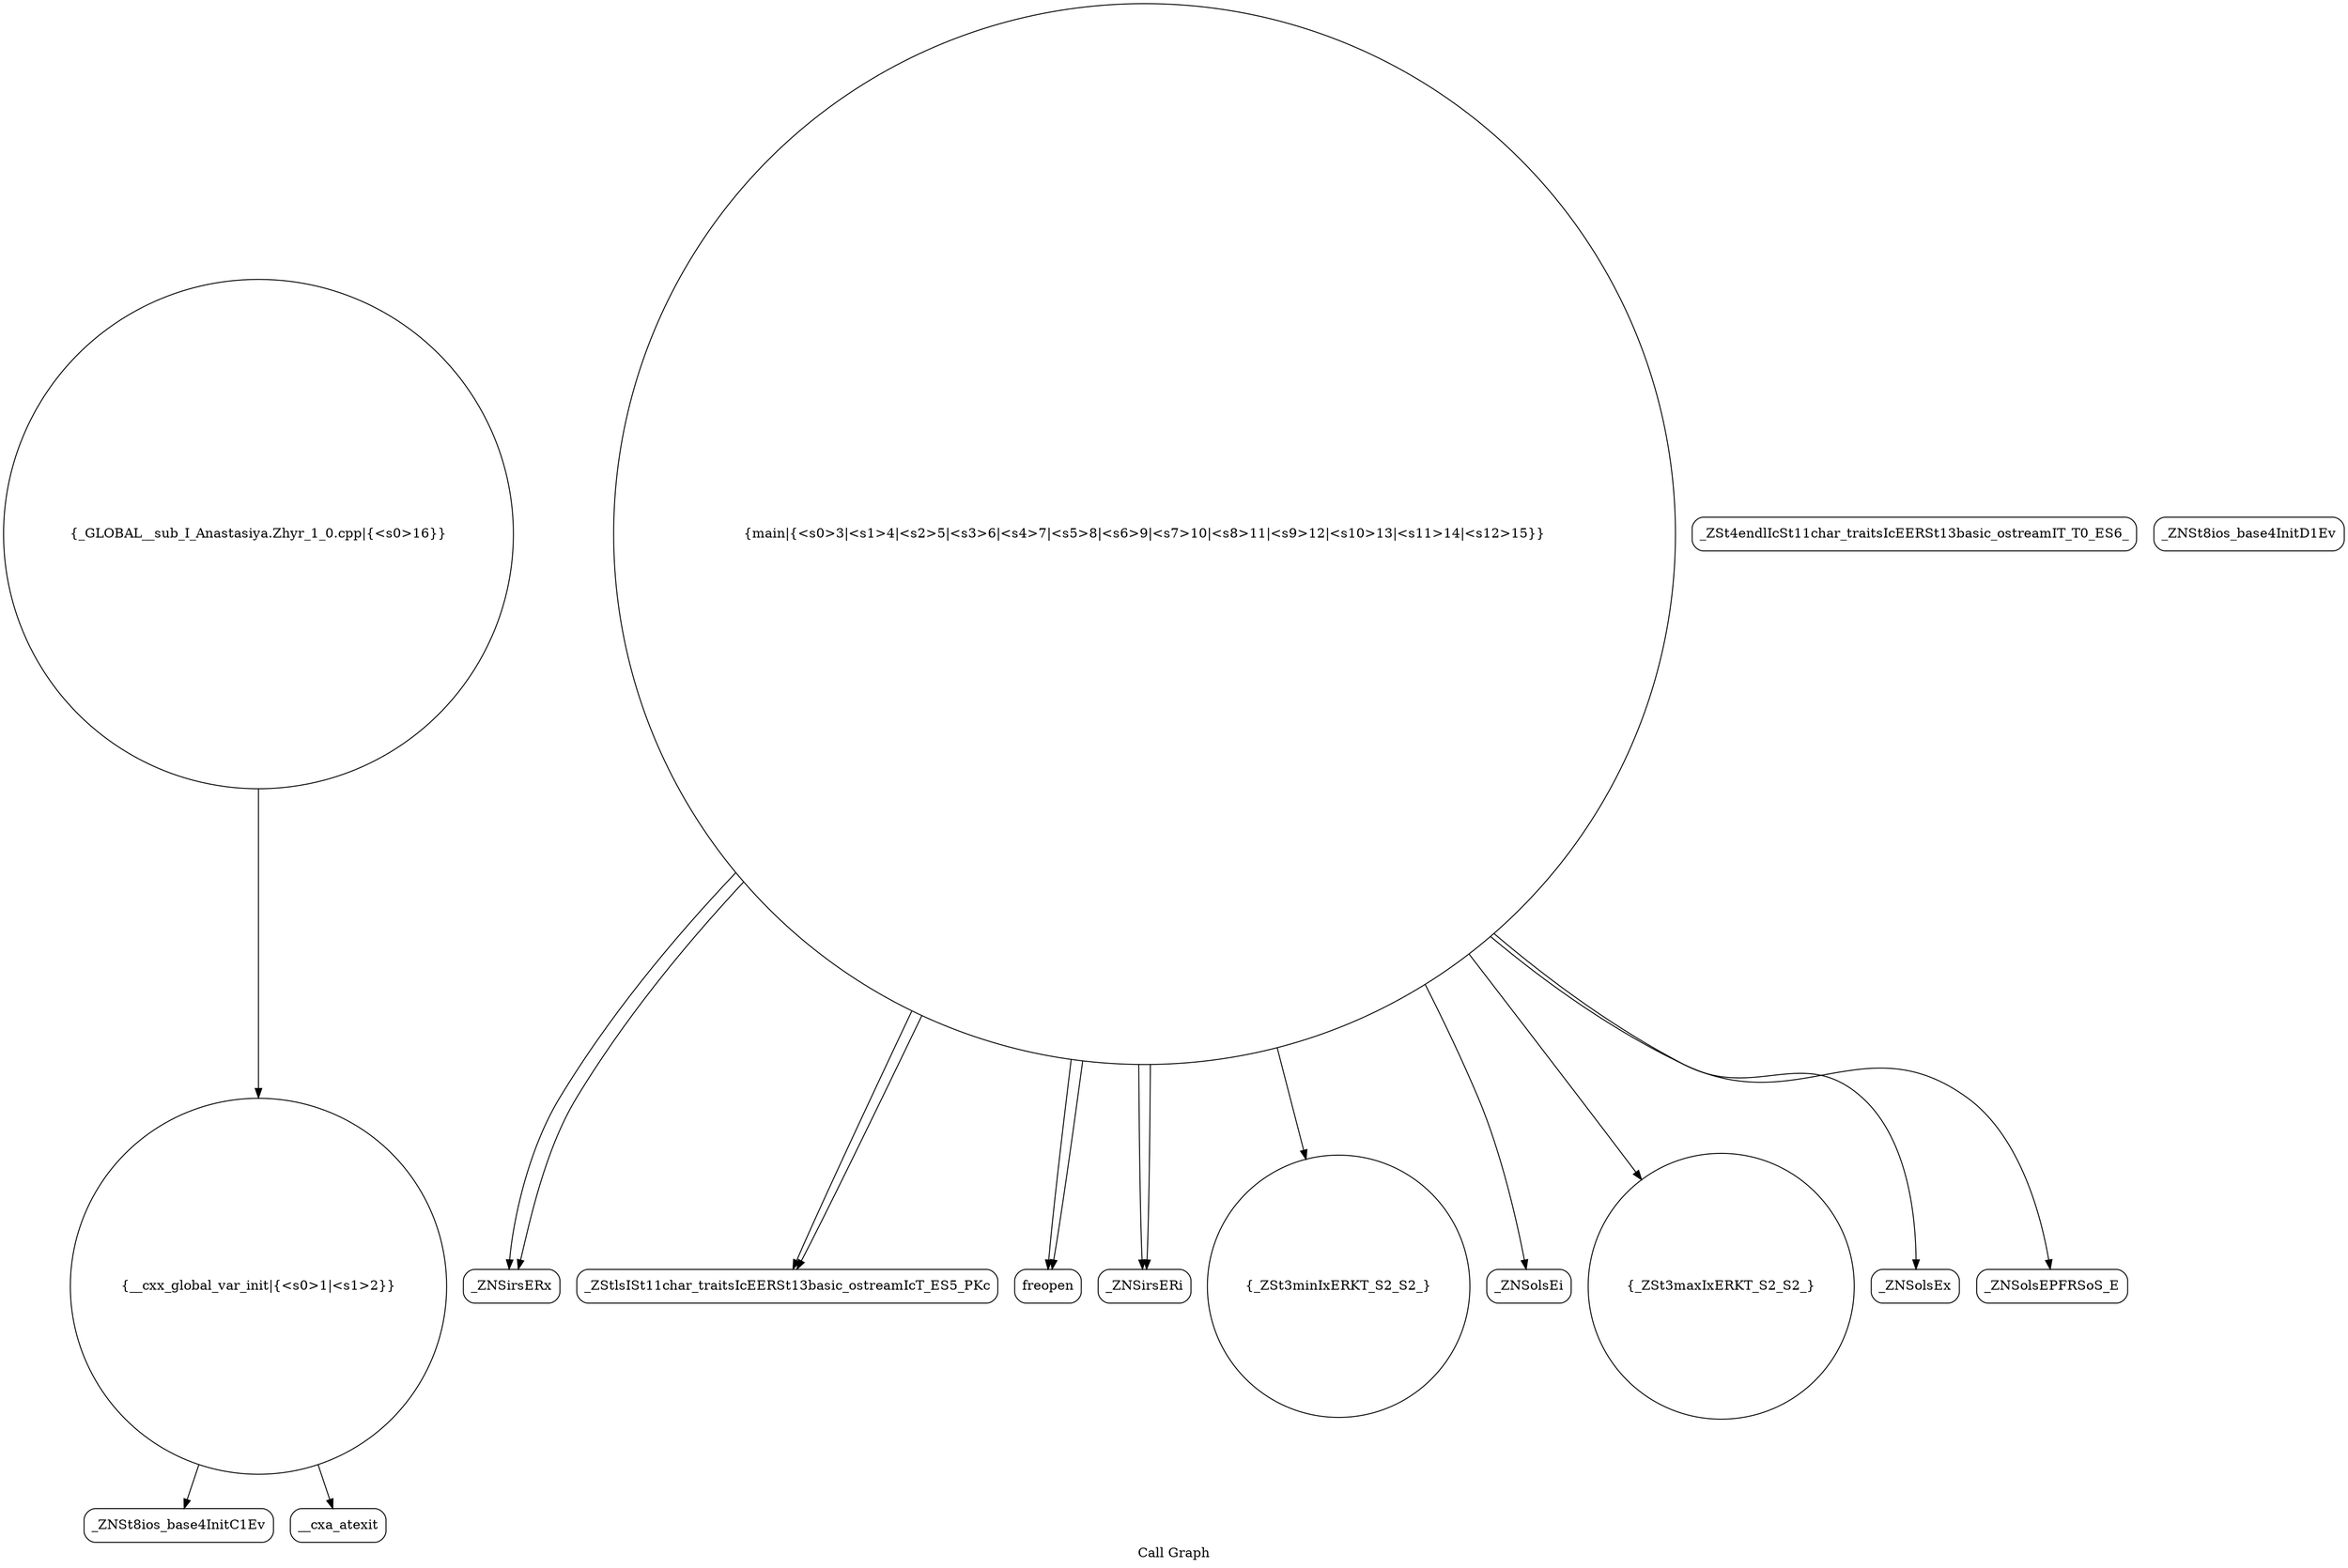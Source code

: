 digraph "Call Graph" {
	label="Call Graph";

	Node0x55923bfd7d30 [shape=record,shape=circle,label="{__cxx_global_var_init|{<s0>1|<s1>2}}"];
	Node0x55923bfd7d30:s0 -> Node0x55923bfd81c0[color=black];
	Node0x55923bfd7d30:s1 -> Node0x55923bfd82c0[color=black];
	Node0x55923bfd84c0 [shape=record,shape=Mrecord,label="{_ZNSirsERx}"];
	Node0x55923bfd8840 [shape=record,shape=Mrecord,label="{_ZSt4endlIcSt11char_traitsIcEERSt13basic_ostreamIT_T0_ES6_}"];
	Node0x55923bfd8240 [shape=record,shape=Mrecord,label="{_ZNSt8ios_base4InitD1Ev}"];
	Node0x55923bfd85c0 [shape=record,shape=Mrecord,label="{_ZStlsISt11char_traitsIcEERSt13basic_ostreamIcT_ES5_PKc}"];
	Node0x55923bfd8340 [shape=record,shape=circle,label="{main|{<s0>3|<s1>4|<s2>5|<s3>6|<s4>7|<s5>8|<s6>9|<s7>10|<s8>11|<s9>12|<s10>13|<s11>14|<s12>15}}"];
	Node0x55923bfd8340:s0 -> Node0x55923bfd83c0[color=black];
	Node0x55923bfd8340:s1 -> Node0x55923bfd83c0[color=black];
	Node0x55923bfd8340:s2 -> Node0x55923bfd8440[color=black];
	Node0x55923bfd8340:s3 -> Node0x55923bfd8440[color=black];
	Node0x55923bfd8340:s4 -> Node0x55923bfd84c0[color=black];
	Node0x55923bfd8340:s5 -> Node0x55923bfd84c0[color=black];
	Node0x55923bfd8340:s6 -> Node0x55923bfd8540[color=black];
	Node0x55923bfd8340:s7 -> Node0x55923bfd85c0[color=black];
	Node0x55923bfd8340:s8 -> Node0x55923bfd8640[color=black];
	Node0x55923bfd8340:s9 -> Node0x55923bfd85c0[color=black];
	Node0x55923bfd8340:s10 -> Node0x55923bfd8740[color=black];
	Node0x55923bfd8340:s11 -> Node0x55923bfd86c0[color=black];
	Node0x55923bfd8340:s12 -> Node0x55923bfd87c0[color=black];
	Node0x55923bfd86c0 [shape=record,shape=Mrecord,label="{_ZNSolsEx}"];
	Node0x55923bfd8440 [shape=record,shape=Mrecord,label="{_ZNSirsERi}"];
	Node0x55923bfd87c0 [shape=record,shape=Mrecord,label="{_ZNSolsEPFRSoS_E}"];
	Node0x55923bfd81c0 [shape=record,shape=Mrecord,label="{_ZNSt8ios_base4InitC1Ev}"];
	Node0x55923bfd8540 [shape=record,shape=circle,label="{_ZSt3minIxERKT_S2_S2_}"];
	Node0x55923bfd88c0 [shape=record,shape=circle,label="{_GLOBAL__sub_I_Anastasiya.Zhyr_1_0.cpp|{<s0>16}}"];
	Node0x55923bfd88c0:s0 -> Node0x55923bfd7d30[color=black];
	Node0x55923bfd82c0 [shape=record,shape=Mrecord,label="{__cxa_atexit}"];
	Node0x55923bfd8640 [shape=record,shape=Mrecord,label="{_ZNSolsEi}"];
	Node0x55923bfd83c0 [shape=record,shape=Mrecord,label="{freopen}"];
	Node0x55923bfd8740 [shape=record,shape=circle,label="{_ZSt3maxIxERKT_S2_S2_}"];
}
